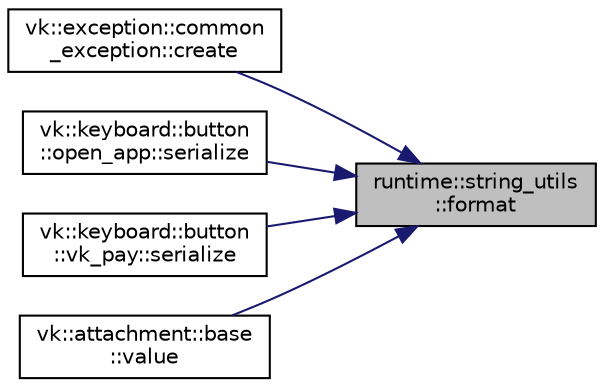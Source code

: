 digraph "runtime::string_utils::format"
{
 // LATEX_PDF_SIZE
  edge [fontname="Helvetica",fontsize="10",labelfontname="Helvetica",labelfontsize="10"];
  node [fontname="Helvetica",fontsize="10",shape=record];
  rankdir="RL";
  Node1 [label="runtime::string_utils\l::format",height=0.2,width=0.4,color="black", fillcolor="grey75", style="filled", fontcolor="black",tooltip=" "];
  Node1 -> Node2 [dir="back",color="midnightblue",fontsize="10",style="solid",fontname="Helvetica"];
  Node2 [label="vk::exception::common\l_exception::create",height=0.2,width=0.4,color="black", fillcolor="white", style="filled",URL="$classvk_1_1exception_1_1common__exception.html#a4b6c2b3ca10ce2b9dc4969a913b6034c",tooltip=" "];
  Node1 -> Node3 [dir="back",color="midnightblue",fontsize="10",style="solid",fontname="Helvetica"];
  Node3 [label="vk::keyboard::button\l::open_app::serialize",height=0.2,width=0.4,color="black", fillcolor="white", style="filled",URL="$classvk_1_1keyboard_1_1button_1_1open__app.html#ad52aa852cc5c87802e4558d828e323e7",tooltip=" "];
  Node1 -> Node4 [dir="back",color="midnightblue",fontsize="10",style="solid",fontname="Helvetica"];
  Node4 [label="vk::keyboard::button\l::vk_pay::serialize",height=0.2,width=0.4,color="black", fillcolor="white", style="filled",URL="$classvk_1_1keyboard_1_1button_1_1vk__pay.html#aec7e3acc5ba1969cfa13338d43b941ec",tooltip=" "];
  Node1 -> Node5 [dir="back",color="midnightblue",fontsize="10",style="solid",fontname="Helvetica"];
  Node5 [label="vk::attachment::base\l::value",height=0.2,width=0.4,color="black", fillcolor="white", style="filled",URL="$classvk_1_1attachment_1_1base.html#ad3aec9fdda5bd00bc0276f20b13784ec",tooltip=" "];
}
